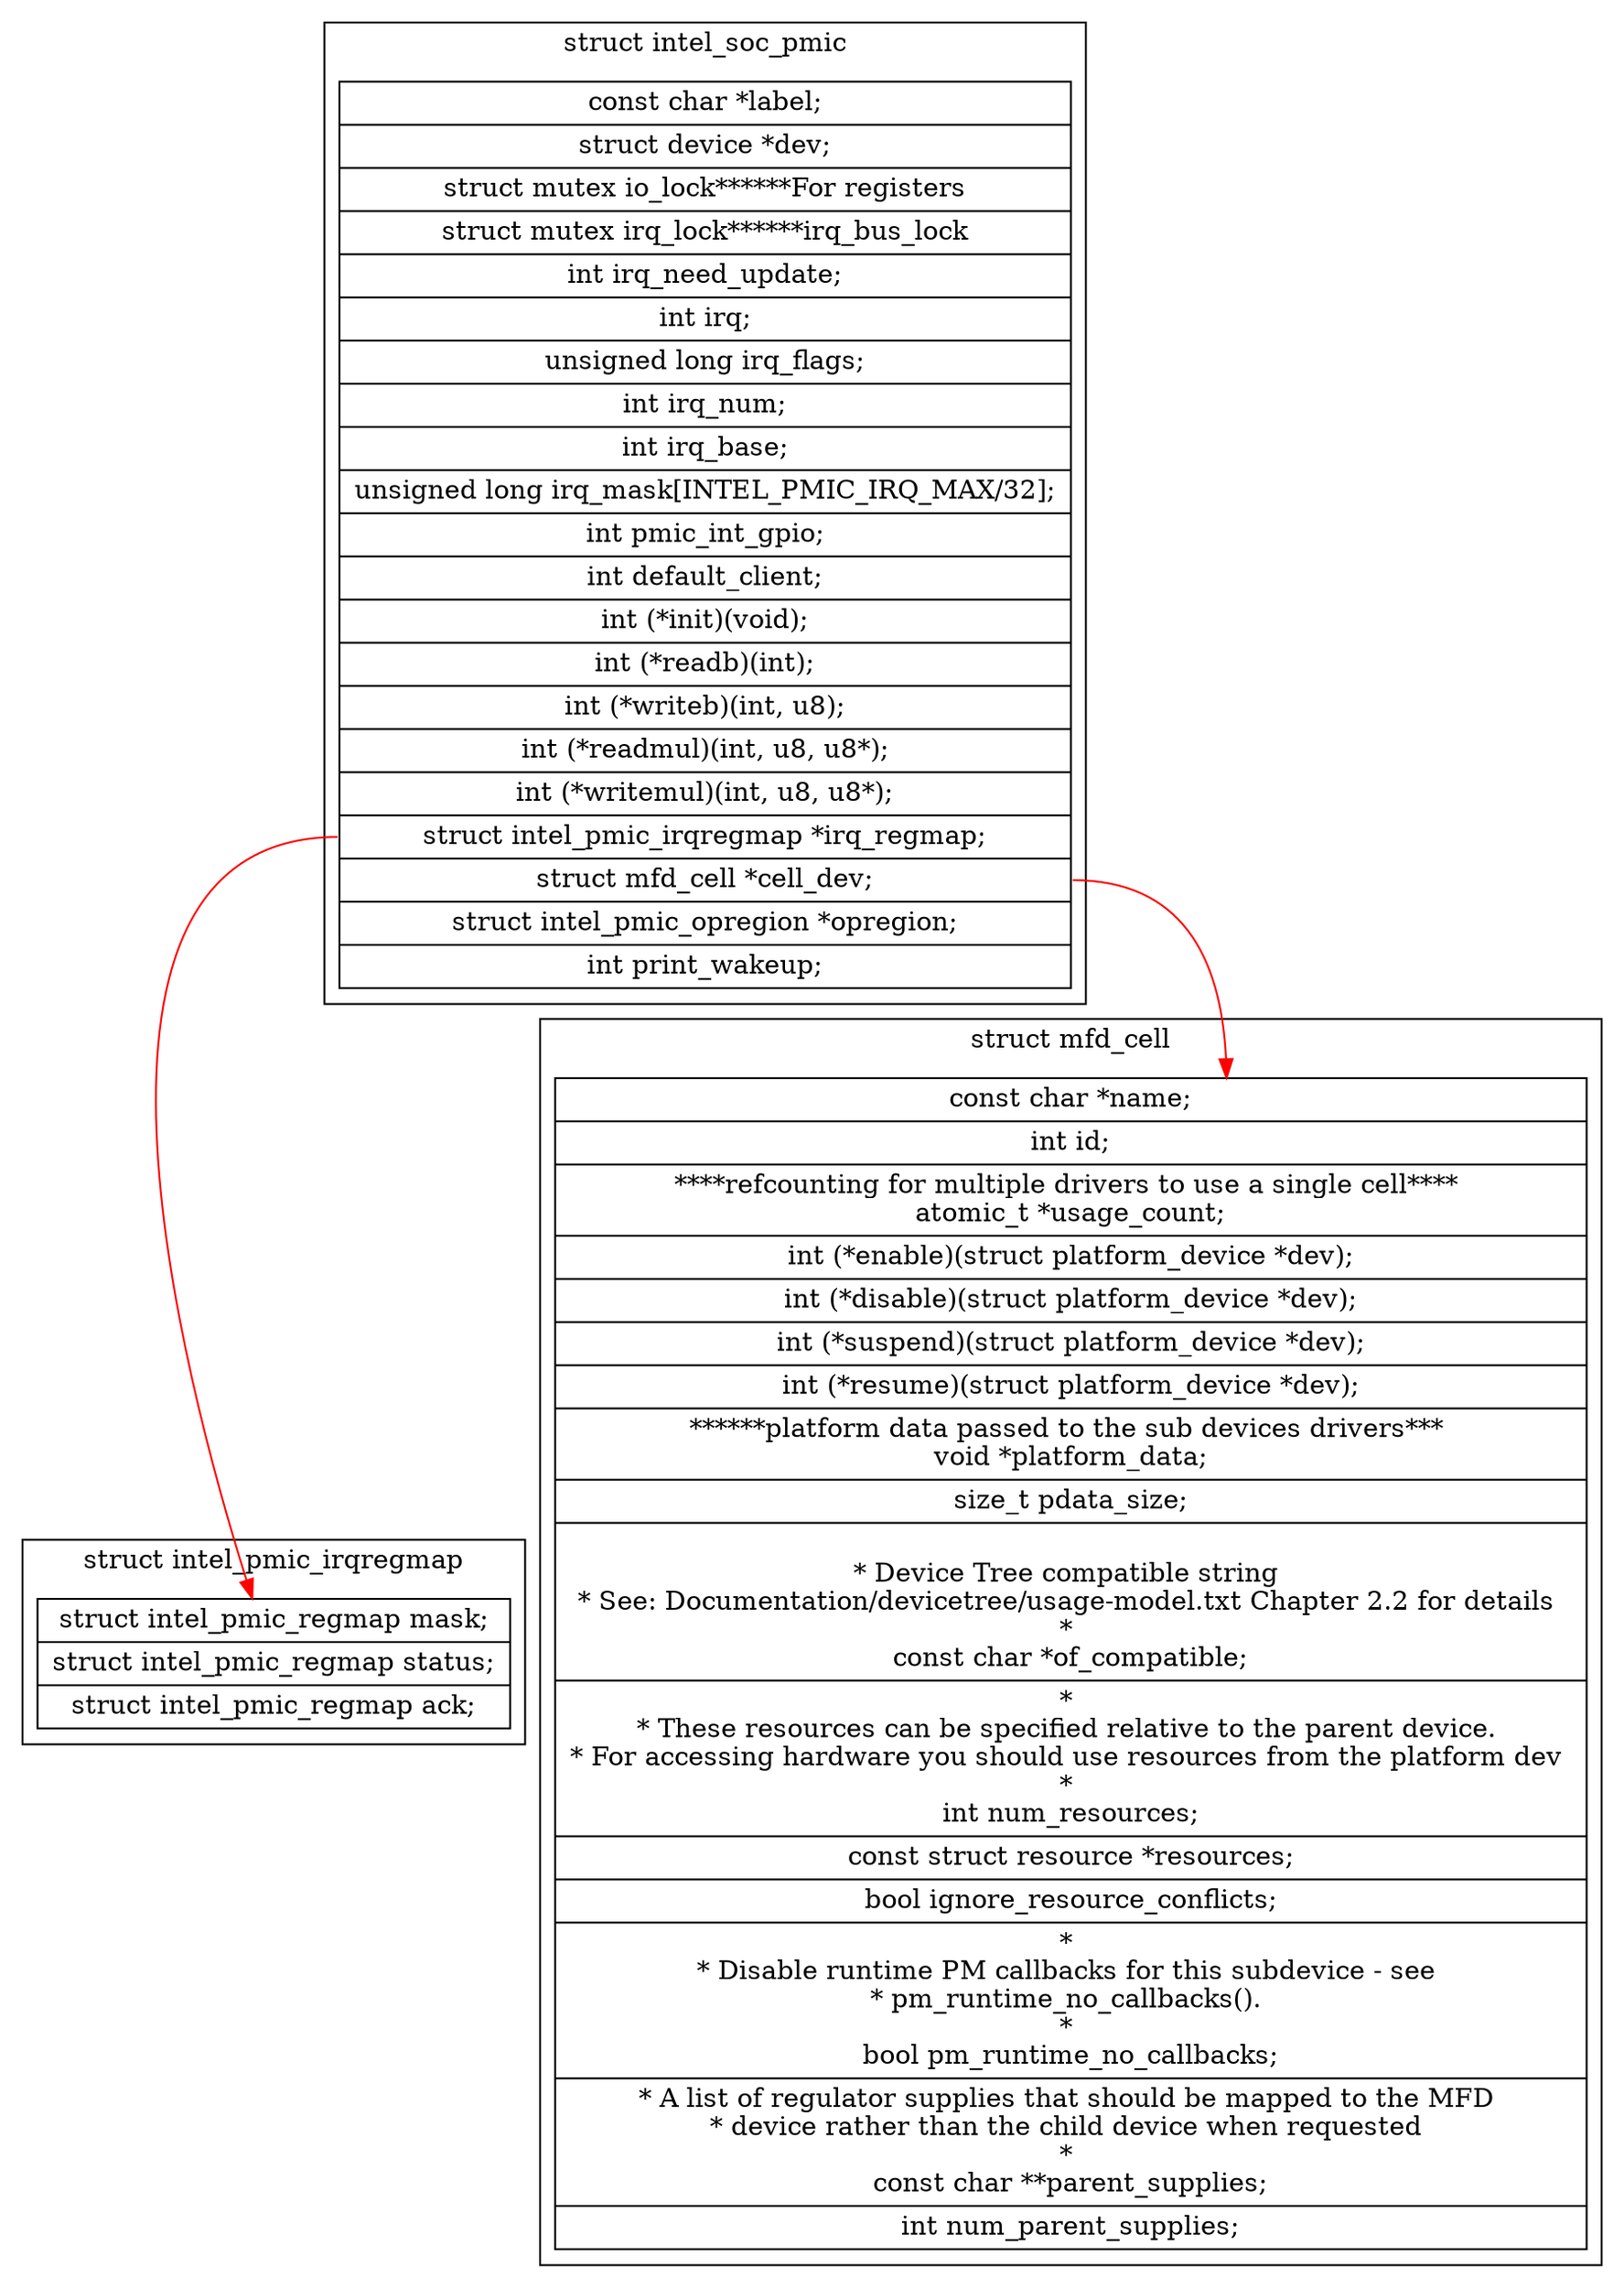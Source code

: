 digraph mfd_pmic{
	node[shape=record];
	subgraph cluster_struct_intel_soc_pmic{
		label="struct intel_soc_pmic";
		"struct intel_soc_pmic"[label="{
		const char          *label;
    	|struct device           *dev;
    	|struct mutex            io_lock******For registers
    	|struct mutex            irq_lock******irq_bus_lock
    	|int             irq_need_update;
    	|int             irq;
    	|unsigned long           irq_flags;
    	|int             irq_num;
    	|int             irq_base;
    	|unsigned long           irq_mask[INTEL_PMIC_IRQ_MAX/32];
    	|int             pmic_int_gpio;
    	|int             default_client;
    	|int             (*init)(void);
    	|int             (*readb)(int);
    	|int             (*writeb)(int, u8);
    	|int             (*readmul)(int, u8, u8*);
    	|int             (*writemul)(int, u8, u8*);
    	|<irq>struct intel_pmic_irqregmap *irq_regmap;
    	|<cell>struct mfd_cell         *cell_dev;
    	|struct intel_pmic_opregion  *opregion;
    	|int             print_wakeup;
		}"];
	}


	"struct intel_soc_pmic":irq->"struct intel_pmic_irqregmap"[color=red];
	"struct intel_soc_pmic":cell->"struct mfd_cell"[color=red];

	subgraph cluster_struct_intel_pmic_irqregmap{
		label="struct intel_pmic_irqregmap";
		"struct intel_pmic_irqregmap"[label="{
		struct intel_pmic_regmap    mask;
    	|struct intel_pmic_regmap    status;
    	|struct intel_pmic_regmap    ack;
	}"];
	}

	subgraph cluster_struct_mfd_cell{
		label="struct mfd_cell";
		"struct mfd_cell"[label="{
		const char      *name;
    |int         id;
    |****refcounting for multiple drivers to use a single cell****
    \natomic_t        *usage_count;
    |int         (*enable)(struct platform_device *dev);
    |int         (*disable)(struct platform_device *dev);

    |int         (*suspend)(struct platform_device *dev);
    |int         (*resume)(struct platform_device *dev);

    |******platform data passed to the sub devices drivers***
    \nvoid            *platform_data;
    |size_t          pdata_size;
    |
     \n* Device Tree compatible string
     \n* See: Documentation/devicetree/usage-model.txt Chapter 2.2 for details
     \n*
    \nconst char      *of_compatible;

    |*
     \n* These resources can be specified relative to the parent device.
     \n* For accessing hardware you should use resources from the platform dev
     \n*
    \nint         num_resources;
    |const struct resource   *resources;

    |bool            ignore_resource_conflicts;

    |*
     \n* Disable runtime PM callbacks for this subdevice - see
     \n* pm_runtime_no_callbacks().
     \n*
    \nbool            pm_runtime_no_callbacks;

    |* A list of regulator supplies that should be mapped to the MFD
     \n* device rather than the child device when requested
     \n*
    \nconst char      **parent_supplies;
    |int         num_parent_supplies;
	}"];
	}
}
